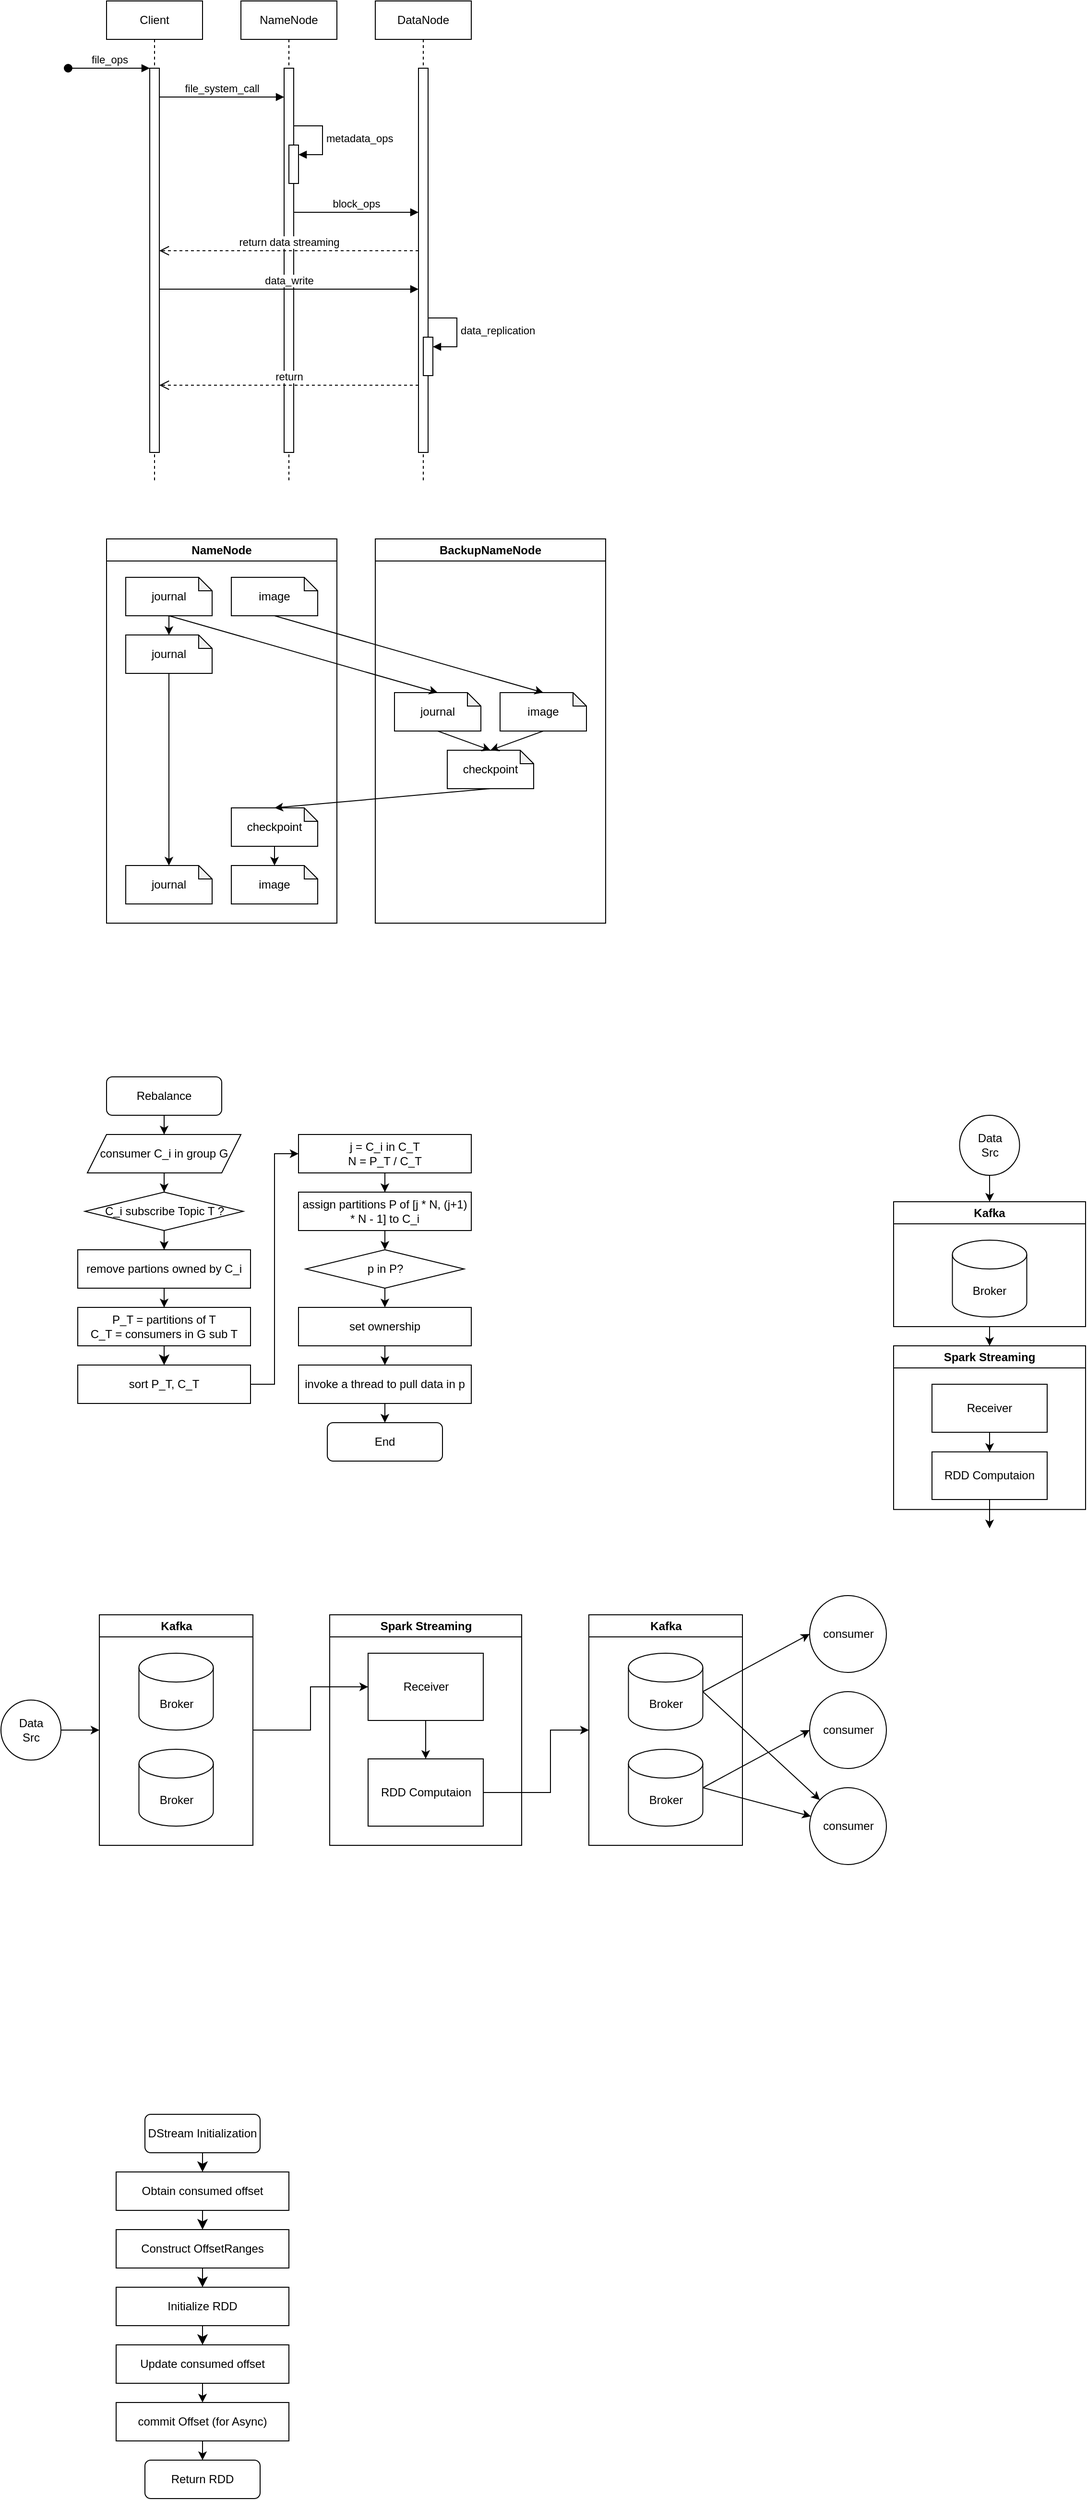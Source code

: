 <mxfile version="21.6.1" type="github">
  <diagram name="Page-1" id="2YBvvXClWsGukQMizWep">
    <mxGraphModel dx="1371" dy="613" grid="1" gridSize="10" guides="1" tooltips="1" connect="1" arrows="1" fold="1" page="1" pageScale="1" pageWidth="850" pageHeight="1100" math="0" shadow="0">
      <root>
        <mxCell id="0" />
        <mxCell id="1" parent="0" />
        <mxCell id="aM9ryv3xv72pqoxQDRHE-1" value="Client" style="shape=umlLifeline;perimeter=lifelinePerimeter;whiteSpace=wrap;html=1;container=0;dropTarget=0;collapsible=0;recursiveResize=0;outlineConnect=0;portConstraint=eastwest;newEdgeStyle={&quot;edgeStyle&quot;:&quot;elbowEdgeStyle&quot;,&quot;elbow&quot;:&quot;vertical&quot;,&quot;curved&quot;:0,&quot;rounded&quot;:0};" parent="1" vertex="1">
          <mxGeometry x="80" y="40" width="100" height="500" as="geometry" />
        </mxCell>
        <mxCell id="aM9ryv3xv72pqoxQDRHE-2" value="" style="html=1;points=[];perimeter=orthogonalPerimeter;outlineConnect=0;targetShapes=umlLifeline;portConstraint=eastwest;newEdgeStyle={&quot;edgeStyle&quot;:&quot;elbowEdgeStyle&quot;,&quot;elbow&quot;:&quot;vertical&quot;,&quot;curved&quot;:0,&quot;rounded&quot;:0};" parent="aM9ryv3xv72pqoxQDRHE-1" vertex="1">
          <mxGeometry x="45" y="70" width="10" height="400" as="geometry" />
        </mxCell>
        <mxCell id="aM9ryv3xv72pqoxQDRHE-3" value="file_ops" style="html=1;verticalAlign=bottom;startArrow=oval;endArrow=block;startSize=8;edgeStyle=elbowEdgeStyle;elbow=vertical;curved=0;rounded=0;" parent="aM9ryv3xv72pqoxQDRHE-1" target="aM9ryv3xv72pqoxQDRHE-2" edge="1">
          <mxGeometry relative="1" as="geometry">
            <mxPoint x="-40" y="70" as="sourcePoint" />
          </mxGeometry>
        </mxCell>
        <mxCell id="aM9ryv3xv72pqoxQDRHE-5" value="NameNode" style="shape=umlLifeline;perimeter=lifelinePerimeter;whiteSpace=wrap;html=1;container=0;dropTarget=0;collapsible=0;recursiveResize=0;outlineConnect=0;portConstraint=eastwest;newEdgeStyle={&quot;edgeStyle&quot;:&quot;elbowEdgeStyle&quot;,&quot;elbow&quot;:&quot;vertical&quot;,&quot;curved&quot;:0,&quot;rounded&quot;:0};" parent="1" vertex="1">
          <mxGeometry x="220" y="40" width="100" height="500" as="geometry" />
        </mxCell>
        <mxCell id="aM9ryv3xv72pqoxQDRHE-6" value="" style="html=1;points=[];perimeter=orthogonalPerimeter;outlineConnect=0;targetShapes=umlLifeline;portConstraint=eastwest;newEdgeStyle={&quot;edgeStyle&quot;:&quot;elbowEdgeStyle&quot;,&quot;elbow&quot;:&quot;vertical&quot;,&quot;curved&quot;:0,&quot;rounded&quot;:0};" parent="aM9ryv3xv72pqoxQDRHE-5" vertex="1">
          <mxGeometry x="45" y="70" width="10" height="400" as="geometry" />
        </mxCell>
        <mxCell id="w1y7XNrj_47FTtm7eLer-3" value="" style="html=1;points=[];perimeter=orthogonalPerimeter;outlineConnect=0;targetShapes=umlLifeline;portConstraint=eastwest;newEdgeStyle={&quot;edgeStyle&quot;:&quot;elbowEdgeStyle&quot;,&quot;elbow&quot;:&quot;vertical&quot;,&quot;curved&quot;:0,&quot;rounded&quot;:0};" parent="aM9ryv3xv72pqoxQDRHE-5" vertex="1">
          <mxGeometry x="50" y="150" width="10" height="40" as="geometry" />
        </mxCell>
        <mxCell id="w1y7XNrj_47FTtm7eLer-4" value="metadata_ops" style="html=1;align=left;spacingLeft=2;endArrow=block;rounded=0;edgeStyle=orthogonalEdgeStyle;curved=0;rounded=0;" parent="aM9ryv3xv72pqoxQDRHE-5" target="w1y7XNrj_47FTtm7eLer-3" edge="1">
          <mxGeometry relative="1" as="geometry">
            <mxPoint x="55" y="130" as="sourcePoint" />
            <Array as="points">
              <mxPoint x="85" y="160" />
            </Array>
          </mxGeometry>
        </mxCell>
        <mxCell id="aM9ryv3xv72pqoxQDRHE-7" value="file_system_call" style="html=1;verticalAlign=bottom;endArrow=block;edgeStyle=elbowEdgeStyle;elbow=vertical;curved=0;rounded=0;" parent="1" source="aM9ryv3xv72pqoxQDRHE-2" target="aM9ryv3xv72pqoxQDRHE-6" edge="1">
          <mxGeometry relative="1" as="geometry">
            <mxPoint x="195" y="130" as="sourcePoint" />
            <Array as="points">
              <mxPoint x="210" y="140" />
              <mxPoint x="190" y="170" />
              <mxPoint x="180" y="120" />
            </Array>
          </mxGeometry>
        </mxCell>
        <mxCell id="aM9ryv3xv72pqoxQDRHE-8" value="return data streaming" style="html=1;verticalAlign=bottom;endArrow=open;dashed=1;endSize=8;edgeStyle=elbowEdgeStyle;elbow=vertical;curved=0;rounded=0;" parent="1" source="w1y7XNrj_47FTtm7eLer-2" target="aM9ryv3xv72pqoxQDRHE-2" edge="1">
          <mxGeometry relative="1" as="geometry">
            <mxPoint x="195" y="205" as="targetPoint" />
            <Array as="points">
              <mxPoint x="230" y="300" />
              <mxPoint x="190" y="280" />
            </Array>
          </mxGeometry>
        </mxCell>
        <mxCell id="w1y7XNrj_47FTtm7eLer-1" value="DataNode" style="shape=umlLifeline;perimeter=lifelinePerimeter;whiteSpace=wrap;html=1;container=0;dropTarget=0;collapsible=0;recursiveResize=0;outlineConnect=0;portConstraint=eastwest;newEdgeStyle={&quot;edgeStyle&quot;:&quot;elbowEdgeStyle&quot;,&quot;elbow&quot;:&quot;vertical&quot;,&quot;curved&quot;:0,&quot;rounded&quot;:0};" parent="1" vertex="1">
          <mxGeometry x="360" y="40" width="100" height="500" as="geometry" />
        </mxCell>
        <mxCell id="w1y7XNrj_47FTtm7eLer-2" value="" style="html=1;points=[];perimeter=orthogonalPerimeter;outlineConnect=0;targetShapes=umlLifeline;portConstraint=eastwest;newEdgeStyle={&quot;edgeStyle&quot;:&quot;elbowEdgeStyle&quot;,&quot;elbow&quot;:&quot;vertical&quot;,&quot;curved&quot;:0,&quot;rounded&quot;:0};" parent="w1y7XNrj_47FTtm7eLer-1" vertex="1">
          <mxGeometry x="45" y="70" width="10" height="400" as="geometry" />
        </mxCell>
        <mxCell id="w1y7XNrj_47FTtm7eLer-7" value="" style="html=1;points=[];perimeter=orthogonalPerimeter;outlineConnect=0;targetShapes=umlLifeline;portConstraint=eastwest;newEdgeStyle={&quot;edgeStyle&quot;:&quot;elbowEdgeStyle&quot;,&quot;elbow&quot;:&quot;vertical&quot;,&quot;curved&quot;:0,&quot;rounded&quot;:0};" parent="w1y7XNrj_47FTtm7eLer-1" vertex="1">
          <mxGeometry x="50" y="350" width="10" height="40" as="geometry" />
        </mxCell>
        <mxCell id="w1y7XNrj_47FTtm7eLer-8" value="data_replication" style="html=1;align=left;spacingLeft=2;endArrow=block;rounded=0;edgeStyle=orthogonalEdgeStyle;curved=0;rounded=0;" parent="w1y7XNrj_47FTtm7eLer-1" target="w1y7XNrj_47FTtm7eLer-7" edge="1">
          <mxGeometry relative="1" as="geometry">
            <mxPoint x="55" y="330" as="sourcePoint" />
            <Array as="points">
              <mxPoint x="85" y="360" />
            </Array>
          </mxGeometry>
        </mxCell>
        <mxCell id="w1y7XNrj_47FTtm7eLer-5" value="block_ops" style="html=1;verticalAlign=bottom;endArrow=block;edgeStyle=elbowEdgeStyle;elbow=vertical;curved=0;rounded=0;" parent="1" source="aM9ryv3xv72pqoxQDRHE-6" target="w1y7XNrj_47FTtm7eLer-2" edge="1">
          <mxGeometry relative="1" as="geometry">
            <mxPoint x="280" y="260" as="sourcePoint" />
            <Array as="points">
              <mxPoint x="380" y="260" />
              <mxPoint x="355" y="260" />
              <mxPoint x="335" y="290" />
              <mxPoint x="325" y="240" />
            </Array>
            <mxPoint x="400" y="260" as="targetPoint" />
          </mxGeometry>
        </mxCell>
        <mxCell id="w1y7XNrj_47FTtm7eLer-6" value="data_write" style="html=1;verticalAlign=bottom;endArrow=block;edgeStyle=elbowEdgeStyle;elbow=vertical;curved=0;rounded=0;" parent="1" source="aM9ryv3xv72pqoxQDRHE-2" target="w1y7XNrj_47FTtm7eLer-2" edge="1">
          <mxGeometry width="80" relative="1" as="geometry">
            <mxPoint x="160" y="350" as="sourcePoint" />
            <mxPoint x="340" y="350" as="targetPoint" />
            <Array as="points">
              <mxPoint x="310" y="340" />
              <mxPoint x="330" y="330" />
              <mxPoint x="370" y="350" />
            </Array>
          </mxGeometry>
        </mxCell>
        <mxCell id="w1y7XNrj_47FTtm7eLer-9" value="return" style="html=1;verticalAlign=bottom;endArrow=open;dashed=1;endSize=8;edgeStyle=elbowEdgeStyle;elbow=vertical;curved=0;rounded=0;" parent="1" edge="1">
          <mxGeometry relative="1" as="geometry">
            <mxPoint x="135" y="440" as="targetPoint" />
            <Array as="points">
              <mxPoint x="230" y="440" />
              <mxPoint x="190" y="420" />
            </Array>
            <mxPoint x="405" y="440" as="sourcePoint" />
          </mxGeometry>
        </mxCell>
        <mxCell id="v54Mh32h3l0idFHRtPxM-1" value="NameNode" style="swimlane;whiteSpace=wrap;html=1;" parent="1" vertex="1">
          <mxGeometry x="80" y="600" width="240" height="400" as="geometry" />
        </mxCell>
        <mxCell id="v54Mh32h3l0idFHRtPxM-3" value="journal" style="shape=note;whiteSpace=wrap;html=1;backgroundOutline=1;darkOpacity=0.05;size=14;" parent="v54Mh32h3l0idFHRtPxM-1" vertex="1">
          <mxGeometry x="20" y="40" width="90" height="40" as="geometry" />
        </mxCell>
        <mxCell id="v54Mh32h3l0idFHRtPxM-4" value="image" style="shape=note;whiteSpace=wrap;html=1;backgroundOutline=1;darkOpacity=0.05;size=14;" parent="v54Mh32h3l0idFHRtPxM-1" vertex="1">
          <mxGeometry x="130" y="40" width="90" height="40" as="geometry" />
        </mxCell>
        <mxCell id="v54Mh32h3l0idFHRtPxM-5" value="journal" style="shape=note;whiteSpace=wrap;html=1;backgroundOutline=1;darkOpacity=0.05;size=14;" parent="v54Mh32h3l0idFHRtPxM-1" vertex="1">
          <mxGeometry x="20" y="100" width="90" height="40" as="geometry" />
        </mxCell>
        <mxCell id="v54Mh32h3l0idFHRtPxM-10" value="checkpoint" style="shape=note;whiteSpace=wrap;html=1;backgroundOutline=1;darkOpacity=0.05;size=14;" parent="v54Mh32h3l0idFHRtPxM-1" vertex="1">
          <mxGeometry x="130" y="280" width="90" height="40" as="geometry" />
        </mxCell>
        <mxCell id="v54Mh32h3l0idFHRtPxM-11" value="image" style="shape=note;whiteSpace=wrap;html=1;backgroundOutline=1;darkOpacity=0.05;size=14;" parent="v54Mh32h3l0idFHRtPxM-1" vertex="1">
          <mxGeometry x="130" y="340" width="90" height="40" as="geometry" />
        </mxCell>
        <mxCell id="v54Mh32h3l0idFHRtPxM-12" value="journal" style="shape=note;whiteSpace=wrap;html=1;backgroundOutline=1;darkOpacity=0.05;size=14;" parent="v54Mh32h3l0idFHRtPxM-1" vertex="1">
          <mxGeometry x="20" y="340" width="90" height="40" as="geometry" />
        </mxCell>
        <mxCell id="v54Mh32h3l0idFHRtPxM-13" value="" style="endArrow=classic;html=1;rounded=0;exitX=0.5;exitY=1;exitDx=0;exitDy=0;exitPerimeter=0;entryX=0.5;entryY=0;entryDx=0;entryDy=0;entryPerimeter=0;" parent="v54Mh32h3l0idFHRtPxM-1" source="v54Mh32h3l0idFHRtPxM-3" target="v54Mh32h3l0idFHRtPxM-5" edge="1">
          <mxGeometry width="50" height="50" relative="1" as="geometry">
            <mxPoint x="320" y="320" as="sourcePoint" />
            <mxPoint x="370" y="270" as="targetPoint" />
          </mxGeometry>
        </mxCell>
        <mxCell id="v54Mh32h3l0idFHRtPxM-20" value="" style="endArrow=classic;html=1;rounded=0;exitX=0.5;exitY=1;exitDx=0;exitDy=0;exitPerimeter=0;" parent="v54Mh32h3l0idFHRtPxM-1" source="v54Mh32h3l0idFHRtPxM-10" target="v54Mh32h3l0idFHRtPxM-11" edge="1">
          <mxGeometry width="50" height="50" relative="1" as="geometry">
            <mxPoint x="75" y="90" as="sourcePoint" />
            <mxPoint x="75" y="110" as="targetPoint" />
          </mxGeometry>
        </mxCell>
        <mxCell id="v54Mh32h3l0idFHRtPxM-21" value="" style="endArrow=classic;html=1;rounded=0;exitX=0.5;exitY=1;exitDx=0;exitDy=0;exitPerimeter=0;" parent="v54Mh32h3l0idFHRtPxM-1" source="v54Mh32h3l0idFHRtPxM-5" target="v54Mh32h3l0idFHRtPxM-12" edge="1">
          <mxGeometry width="50" height="50" relative="1" as="geometry">
            <mxPoint x="85" y="100" as="sourcePoint" />
            <mxPoint x="85" y="120" as="targetPoint" />
          </mxGeometry>
        </mxCell>
        <mxCell id="v54Mh32h3l0idFHRtPxM-2" value="BackupNameNode" style="swimlane;whiteSpace=wrap;html=1;" parent="1" vertex="1">
          <mxGeometry x="360" y="600" width="240" height="400" as="geometry" />
        </mxCell>
        <mxCell id="v54Mh32h3l0idFHRtPxM-6" value="journal" style="shape=note;whiteSpace=wrap;html=1;backgroundOutline=1;darkOpacity=0.05;size=14;" parent="v54Mh32h3l0idFHRtPxM-2" vertex="1">
          <mxGeometry x="20" y="160" width="90" height="40" as="geometry" />
        </mxCell>
        <mxCell id="v54Mh32h3l0idFHRtPxM-7" value="image" style="shape=note;whiteSpace=wrap;html=1;backgroundOutline=1;darkOpacity=0.05;size=14;" parent="v54Mh32h3l0idFHRtPxM-2" vertex="1">
          <mxGeometry x="130" y="160" width="90" height="40" as="geometry" />
        </mxCell>
        <mxCell id="v54Mh32h3l0idFHRtPxM-8" value="checkpoint" style="shape=note;whiteSpace=wrap;html=1;backgroundOutline=1;darkOpacity=0.05;size=14;" parent="v54Mh32h3l0idFHRtPxM-2" vertex="1">
          <mxGeometry x="75" y="220" width="90" height="40" as="geometry" />
        </mxCell>
        <mxCell id="v54Mh32h3l0idFHRtPxM-16" value="" style="endArrow=classic;html=1;rounded=0;exitX=0.5;exitY=1;exitDx=0;exitDy=0;exitPerimeter=0;entryX=0.5;entryY=0;entryDx=0;entryDy=0;entryPerimeter=0;" parent="v54Mh32h3l0idFHRtPxM-2" source="v54Mh32h3l0idFHRtPxM-6" target="v54Mh32h3l0idFHRtPxM-8" edge="1">
          <mxGeometry width="50" height="50" relative="1" as="geometry">
            <mxPoint x="-205" y="90" as="sourcePoint" />
            <mxPoint x="75" y="170" as="targetPoint" />
          </mxGeometry>
        </mxCell>
        <mxCell id="v54Mh32h3l0idFHRtPxM-17" value="" style="endArrow=classic;html=1;rounded=0;exitX=0.5;exitY=1;exitDx=0;exitDy=0;exitPerimeter=0;entryX=0.5;entryY=0;entryDx=0;entryDy=0;entryPerimeter=0;" parent="v54Mh32h3l0idFHRtPxM-2" source="v54Mh32h3l0idFHRtPxM-7" target="v54Mh32h3l0idFHRtPxM-8" edge="1">
          <mxGeometry width="50" height="50" relative="1" as="geometry">
            <mxPoint x="75" y="210" as="sourcePoint" />
            <mxPoint x="130" y="230" as="targetPoint" />
          </mxGeometry>
        </mxCell>
        <mxCell id="v54Mh32h3l0idFHRtPxM-14" value="" style="endArrow=classic;html=1;rounded=0;exitX=0.5;exitY=1;exitDx=0;exitDy=0;exitPerimeter=0;entryX=0.5;entryY=0;entryDx=0;entryDy=0;entryPerimeter=0;" parent="1" source="v54Mh32h3l0idFHRtPxM-3" target="v54Mh32h3l0idFHRtPxM-6" edge="1">
          <mxGeometry width="50" height="50" relative="1" as="geometry">
            <mxPoint x="400" y="920" as="sourcePoint" />
            <mxPoint x="450" y="870" as="targetPoint" />
          </mxGeometry>
        </mxCell>
        <mxCell id="v54Mh32h3l0idFHRtPxM-15" value="" style="endArrow=classic;html=1;rounded=0;exitX=0.5;exitY=1;exitDx=0;exitDy=0;exitPerimeter=0;entryX=0.5;entryY=0;entryDx=0;entryDy=0;entryPerimeter=0;" parent="1" source="v54Mh32h3l0idFHRtPxM-4" target="v54Mh32h3l0idFHRtPxM-7" edge="1">
          <mxGeometry width="50" height="50" relative="1" as="geometry">
            <mxPoint x="155" y="750" as="sourcePoint" />
            <mxPoint x="390" y="790" as="targetPoint" />
          </mxGeometry>
        </mxCell>
        <mxCell id="v54Mh32h3l0idFHRtPxM-18" value="" style="endArrow=classic;html=1;rounded=0;exitX=0.5;exitY=1;exitDx=0;exitDy=0;exitPerimeter=0;entryX=0.5;entryY=0;entryDx=0;entryDy=0;entryPerimeter=0;" parent="1" source="v54Mh32h3l0idFHRtPxM-8" target="v54Mh32h3l0idFHRtPxM-10" edge="1">
          <mxGeometry width="50" height="50" relative="1" as="geometry">
            <mxPoint x="545" y="810" as="sourcePoint" />
            <mxPoint x="490" y="830" as="targetPoint" />
          </mxGeometry>
        </mxCell>
        <mxCell id="BjLEI25kc3lY-3g5dACi-4" value="" style="edgeStyle=orthogonalEdgeStyle;rounded=0;orthogonalLoop=1;jettySize=auto;html=1;" parent="1" source="BjLEI25kc3lY-3g5dACi-1" target="BjLEI25kc3lY-3g5dACi-3" edge="1">
          <mxGeometry relative="1" as="geometry" />
        </mxCell>
        <mxCell id="BjLEI25kc3lY-3g5dACi-1" value="Rebalance" style="rounded=1;whiteSpace=wrap;html=1;" parent="1" vertex="1">
          <mxGeometry x="80" y="1160" width="120" height="40" as="geometry" />
        </mxCell>
        <mxCell id="BjLEI25kc3lY-3g5dACi-12" value="" style="edgeStyle=orthogonalEdgeStyle;rounded=0;orthogonalLoop=1;jettySize=auto;html=1;" parent="1" source="BjLEI25kc3lY-3g5dACi-2" target="BjLEI25kc3lY-3g5dACi-9" edge="1">
          <mxGeometry relative="1" as="geometry" />
        </mxCell>
        <mxCell id="BjLEI25kc3lY-3g5dACi-2" value="remove partions owned by C_i" style="rounded=0;whiteSpace=wrap;html=1;" parent="1" vertex="1">
          <mxGeometry x="50" y="1340" width="180" height="40" as="geometry" />
        </mxCell>
        <mxCell id="BjLEI25kc3lY-3g5dACi-7" value="" style="edgeStyle=orthogonalEdgeStyle;rounded=0;orthogonalLoop=1;jettySize=auto;html=1;" parent="1" source="BjLEI25kc3lY-3g5dACi-3" target="BjLEI25kc3lY-3g5dACi-5" edge="1">
          <mxGeometry relative="1" as="geometry" />
        </mxCell>
        <mxCell id="BjLEI25kc3lY-3g5dACi-3" value="consumer C_i in group G" style="shape=parallelogram;perimeter=parallelogramPerimeter;whiteSpace=wrap;html=1;fixedSize=1;" parent="1" vertex="1">
          <mxGeometry x="60" y="1220" width="160" height="40" as="geometry" />
        </mxCell>
        <mxCell id="BjLEI25kc3lY-3g5dACi-8" value="" style="edgeStyle=orthogonalEdgeStyle;rounded=0;orthogonalLoop=1;jettySize=auto;html=1;" parent="1" source="BjLEI25kc3lY-3g5dACi-5" target="BjLEI25kc3lY-3g5dACi-2" edge="1">
          <mxGeometry relative="1" as="geometry" />
        </mxCell>
        <mxCell id="BjLEI25kc3lY-3g5dACi-5" value="C_i subscribe Topic T ?" style="rhombus;whiteSpace=wrap;html=1;" parent="1" vertex="1">
          <mxGeometry x="57.5" y="1280" width="165" height="40" as="geometry" />
        </mxCell>
        <mxCell id="WjBOkaREf3bzk7RmlkT_-1" style="edgeStyle=none;curved=1;rounded=0;orthogonalLoop=1;jettySize=auto;html=1;exitX=0.5;exitY=1;exitDx=0;exitDy=0;entryX=0.5;entryY=0;entryDx=0;entryDy=0;fontSize=12;startSize=8;endSize=8;" edge="1" parent="1" source="BjLEI25kc3lY-3g5dACi-9" target="BjLEI25kc3lY-3g5dACi-10">
          <mxGeometry relative="1" as="geometry" />
        </mxCell>
        <mxCell id="BjLEI25kc3lY-3g5dACi-9" value="P_T = partitions of T&lt;br&gt;C_T = consumers in G sub T" style="rounded=0;whiteSpace=wrap;html=1;" parent="1" vertex="1">
          <mxGeometry x="50" y="1400" width="180" height="40" as="geometry" />
        </mxCell>
        <mxCell id="BjLEI25kc3lY-3g5dACi-19" style="edgeStyle=orthogonalEdgeStyle;rounded=0;orthogonalLoop=1;jettySize=auto;html=1;exitX=1;exitY=0.5;exitDx=0;exitDy=0;entryX=0;entryY=0.5;entryDx=0;entryDy=0;" parent="1" source="BjLEI25kc3lY-3g5dACi-10" target="BjLEI25kc3lY-3g5dACi-11" edge="1">
          <mxGeometry relative="1" as="geometry" />
        </mxCell>
        <mxCell id="BjLEI25kc3lY-3g5dACi-10" value="sort P_T, C_T" style="rounded=0;whiteSpace=wrap;html=1;" parent="1" vertex="1">
          <mxGeometry x="50" y="1460" width="180" height="40" as="geometry" />
        </mxCell>
        <mxCell id="BjLEI25kc3lY-3g5dACi-20" style="edgeStyle=orthogonalEdgeStyle;rounded=0;orthogonalLoop=1;jettySize=auto;html=1;exitX=0.5;exitY=1;exitDx=0;exitDy=0;" parent="1" source="BjLEI25kc3lY-3g5dACi-11" target="BjLEI25kc3lY-3g5dACi-13" edge="1">
          <mxGeometry relative="1" as="geometry" />
        </mxCell>
        <mxCell id="BjLEI25kc3lY-3g5dACi-11" value="j = C_i in C_T&lt;br&gt;N = P_T / C_T" style="rounded=0;whiteSpace=wrap;html=1;" parent="1" vertex="1">
          <mxGeometry x="280" y="1220" width="180" height="40" as="geometry" />
        </mxCell>
        <mxCell id="BjLEI25kc3lY-3g5dACi-21" style="edgeStyle=orthogonalEdgeStyle;rounded=0;orthogonalLoop=1;jettySize=auto;html=1;exitX=0.5;exitY=1;exitDx=0;exitDy=0;entryX=0.5;entryY=0;entryDx=0;entryDy=0;" parent="1" source="BjLEI25kc3lY-3g5dACi-13" target="BjLEI25kc3lY-3g5dACi-14" edge="1">
          <mxGeometry relative="1" as="geometry" />
        </mxCell>
        <mxCell id="BjLEI25kc3lY-3g5dACi-13" value="assign partitions P of [j * N, (j+1) * N - 1] to C_i" style="rounded=0;whiteSpace=wrap;html=1;" parent="1" vertex="1">
          <mxGeometry x="280" y="1280" width="180" height="40" as="geometry" />
        </mxCell>
        <mxCell id="BjLEI25kc3lY-3g5dACi-22" style="edgeStyle=orthogonalEdgeStyle;rounded=0;orthogonalLoop=1;jettySize=auto;html=1;exitX=0.5;exitY=1;exitDx=0;exitDy=0;entryX=0.5;entryY=0;entryDx=0;entryDy=0;" parent="1" source="BjLEI25kc3lY-3g5dACi-14" target="BjLEI25kc3lY-3g5dACi-15" edge="1">
          <mxGeometry relative="1" as="geometry" />
        </mxCell>
        <mxCell id="BjLEI25kc3lY-3g5dACi-14" value="p in P?" style="rhombus;whiteSpace=wrap;html=1;" parent="1" vertex="1">
          <mxGeometry x="287.5" y="1340" width="165" height="40" as="geometry" />
        </mxCell>
        <mxCell id="BjLEI25kc3lY-3g5dACi-23" style="edgeStyle=orthogonalEdgeStyle;rounded=0;orthogonalLoop=1;jettySize=auto;html=1;exitX=0.5;exitY=1;exitDx=0;exitDy=0;entryX=0.5;entryY=0;entryDx=0;entryDy=0;" parent="1" source="BjLEI25kc3lY-3g5dACi-15" target="BjLEI25kc3lY-3g5dACi-17" edge="1">
          <mxGeometry relative="1" as="geometry" />
        </mxCell>
        <mxCell id="BjLEI25kc3lY-3g5dACi-15" value="set ownership" style="rounded=0;whiteSpace=wrap;html=1;" parent="1" vertex="1">
          <mxGeometry x="280" y="1400" width="180" height="40" as="geometry" />
        </mxCell>
        <mxCell id="BjLEI25kc3lY-3g5dACi-24" style="edgeStyle=orthogonalEdgeStyle;rounded=0;orthogonalLoop=1;jettySize=auto;html=1;exitX=0.5;exitY=1;exitDx=0;exitDy=0;entryX=0.5;entryY=0;entryDx=0;entryDy=0;" parent="1" source="BjLEI25kc3lY-3g5dACi-17" target="BjLEI25kc3lY-3g5dACi-18" edge="1">
          <mxGeometry relative="1" as="geometry" />
        </mxCell>
        <mxCell id="BjLEI25kc3lY-3g5dACi-17" value="invoke a thread to pull data in p" style="rounded=0;whiteSpace=wrap;html=1;" parent="1" vertex="1">
          <mxGeometry x="280" y="1460" width="180" height="40" as="geometry" />
        </mxCell>
        <mxCell id="BjLEI25kc3lY-3g5dACi-18" value="End" style="rounded=1;whiteSpace=wrap;html=1;" parent="1" vertex="1">
          <mxGeometry x="310" y="1520" width="120" height="40" as="geometry" />
        </mxCell>
        <mxCell id="guV7griK0PbX0vjCUKAA-14" style="edgeStyle=orthogonalEdgeStyle;rounded=0;orthogonalLoop=1;jettySize=auto;html=1;exitX=1;exitY=0.5;exitDx=0;exitDy=0;" parent="1" source="guV7griK0PbX0vjCUKAA-2" target="guV7griK0PbX0vjCUKAA-11" edge="1">
          <mxGeometry relative="1" as="geometry" />
        </mxCell>
        <mxCell id="guV7griK0PbX0vjCUKAA-2" value="Kafka" style="swimlane;whiteSpace=wrap;html=1;" parent="1" vertex="1">
          <mxGeometry x="72.5" y="1720" width="160" height="240" as="geometry" />
        </mxCell>
        <mxCell id="guV7griK0PbX0vjCUKAA-1" value="Broker" style="shape=cylinder3;whiteSpace=wrap;html=1;boundedLbl=1;backgroundOutline=1;size=15;rotation=0;" parent="guV7griK0PbX0vjCUKAA-2" vertex="1">
          <mxGeometry x="41.25" y="40" width="77.5" height="80" as="geometry" />
        </mxCell>
        <mxCell id="guV7griK0PbX0vjCUKAA-3" value="Broker" style="shape=cylinder3;whiteSpace=wrap;html=1;boundedLbl=1;backgroundOutline=1;size=15;rotation=0;" parent="guV7griK0PbX0vjCUKAA-2" vertex="1">
          <mxGeometry x="41.25" y="140" width="77.5" height="80" as="geometry" />
        </mxCell>
        <mxCell id="guV7griK0PbX0vjCUKAA-8" style="edgeStyle=orthogonalEdgeStyle;rounded=0;orthogonalLoop=1;jettySize=auto;html=1;entryX=0;entryY=0.5;entryDx=0;entryDy=0;" parent="1" source="guV7griK0PbX0vjCUKAA-4" target="guV7griK0PbX0vjCUKAA-2" edge="1">
          <mxGeometry relative="1" as="geometry" />
        </mxCell>
        <mxCell id="guV7griK0PbX0vjCUKAA-4" value="Data&lt;br&gt;Src" style="ellipse;whiteSpace=wrap;html=1;aspect=fixed;" parent="1" vertex="1">
          <mxGeometry x="-30" y="1808.75" width="62.5" height="62.5" as="geometry" />
        </mxCell>
        <mxCell id="guV7griK0PbX0vjCUKAA-9" value="Spark Streaming" style="swimlane;whiteSpace=wrap;html=1;" parent="1" vertex="1">
          <mxGeometry x="312.5" y="1720" width="200" height="240" as="geometry" />
        </mxCell>
        <mxCell id="guV7griK0PbX0vjCUKAA-13" value="" style="edgeStyle=orthogonalEdgeStyle;rounded=0;orthogonalLoop=1;jettySize=auto;html=1;" parent="guV7griK0PbX0vjCUKAA-9" source="guV7griK0PbX0vjCUKAA-11" target="guV7griK0PbX0vjCUKAA-12" edge="1">
          <mxGeometry relative="1" as="geometry" />
        </mxCell>
        <mxCell id="guV7griK0PbX0vjCUKAA-11" value="Receiver" style="rounded=0;whiteSpace=wrap;html=1;" parent="guV7griK0PbX0vjCUKAA-9" vertex="1">
          <mxGeometry x="40" y="40" width="120" height="70" as="geometry" />
        </mxCell>
        <mxCell id="guV7griK0PbX0vjCUKAA-12" value="RDD Computaion" style="rounded=0;whiteSpace=wrap;html=1;" parent="guV7griK0PbX0vjCUKAA-9" vertex="1">
          <mxGeometry x="40" y="150" width="120" height="70" as="geometry" />
        </mxCell>
        <mxCell id="guV7griK0PbX0vjCUKAA-15" value="Spark Streaming" style="swimlane;whiteSpace=wrap;html=1;" parent="1" vertex="1">
          <mxGeometry x="900" y="1440" width="200" height="170.4" as="geometry" />
        </mxCell>
        <mxCell id="guV7griK0PbX0vjCUKAA-16" value="" style="edgeStyle=orthogonalEdgeStyle;rounded=0;orthogonalLoop=1;jettySize=auto;html=1;" parent="guV7griK0PbX0vjCUKAA-15" source="guV7griK0PbX0vjCUKAA-17" target="guV7griK0PbX0vjCUKAA-18" edge="1">
          <mxGeometry relative="1" as="geometry" />
        </mxCell>
        <mxCell id="guV7griK0PbX0vjCUKAA-17" value="Receiver" style="rounded=0;whiteSpace=wrap;html=1;" parent="guV7griK0PbX0vjCUKAA-15" vertex="1">
          <mxGeometry x="40" y="40" width="120" height="50" as="geometry" />
        </mxCell>
        <mxCell id="guV7griK0PbX0vjCUKAA-18" value="RDD Computaion" style="rounded=0;whiteSpace=wrap;html=1;" parent="guV7griK0PbX0vjCUKAA-15" vertex="1">
          <mxGeometry x="40" y="110.4" width="120" height="49.6" as="geometry" />
        </mxCell>
        <mxCell id="guV7griK0PbX0vjCUKAA-26" style="edgeStyle=orthogonalEdgeStyle;rounded=0;orthogonalLoop=1;jettySize=auto;html=1;exitX=0.5;exitY=1;exitDx=0;exitDy=0;entryX=0.5;entryY=0;entryDx=0;entryDy=0;" parent="1" source="guV7griK0PbX0vjCUKAA-19" target="guV7griK0PbX0vjCUKAA-15" edge="1">
          <mxGeometry relative="1" as="geometry" />
        </mxCell>
        <mxCell id="guV7griK0PbX0vjCUKAA-19" value="Kafka" style="swimlane;whiteSpace=wrap;html=1;" parent="1" vertex="1">
          <mxGeometry x="900" y="1290" width="200" height="130" as="geometry" />
        </mxCell>
        <mxCell id="guV7griK0PbX0vjCUKAA-20" value="Broker" style="shape=cylinder3;whiteSpace=wrap;html=1;boundedLbl=1;backgroundOutline=1;size=15;rotation=0;" parent="guV7griK0PbX0vjCUKAA-19" vertex="1">
          <mxGeometry x="61.25" y="40" width="77.5" height="80" as="geometry" />
        </mxCell>
        <mxCell id="guV7griK0PbX0vjCUKAA-27" style="edgeStyle=orthogonalEdgeStyle;rounded=0;orthogonalLoop=1;jettySize=auto;html=1;entryX=0.5;entryY=0;entryDx=0;entryDy=0;" parent="1" source="guV7griK0PbX0vjCUKAA-23" target="guV7griK0PbX0vjCUKAA-19" edge="1">
          <mxGeometry relative="1" as="geometry" />
        </mxCell>
        <mxCell id="guV7griK0PbX0vjCUKAA-23" value="Data&lt;br&gt;Src" style="ellipse;whiteSpace=wrap;html=1;aspect=fixed;" parent="1" vertex="1">
          <mxGeometry x="968.75" y="1200" width="62.5" height="62.5" as="geometry" />
        </mxCell>
        <mxCell id="guV7griK0PbX0vjCUKAA-25" value="" style="edgeStyle=orthogonalEdgeStyle;rounded=0;orthogonalLoop=1;jettySize=auto;html=1;exitX=0.5;exitY=1;exitDx=0;exitDy=0;" parent="1" source="guV7griK0PbX0vjCUKAA-18" edge="1">
          <mxGeometry relative="1" as="geometry">
            <mxPoint x="1010" y="1529.6" as="sourcePoint" />
            <mxPoint x="1000" y="1630" as="targetPoint" />
          </mxGeometry>
        </mxCell>
        <mxCell id="guV7griK0PbX0vjCUKAA-28" value="Kafka" style="swimlane;whiteSpace=wrap;html=1;" parent="1" vertex="1">
          <mxGeometry x="582.5" y="1720" width="160" height="240" as="geometry" />
        </mxCell>
        <mxCell id="guV7griK0PbX0vjCUKAA-29" value="Broker" style="shape=cylinder3;whiteSpace=wrap;html=1;boundedLbl=1;backgroundOutline=1;size=15;rotation=0;" parent="guV7griK0PbX0vjCUKAA-28" vertex="1">
          <mxGeometry x="41.25" y="40" width="77.5" height="80" as="geometry" />
        </mxCell>
        <mxCell id="guV7griK0PbX0vjCUKAA-30" value="Broker" style="shape=cylinder3;whiteSpace=wrap;html=1;boundedLbl=1;backgroundOutline=1;size=15;rotation=0;" parent="guV7griK0PbX0vjCUKAA-28" vertex="1">
          <mxGeometry x="41.25" y="140" width="77.5" height="80" as="geometry" />
        </mxCell>
        <mxCell id="guV7griK0PbX0vjCUKAA-31" style="edgeStyle=orthogonalEdgeStyle;rounded=0;orthogonalLoop=1;jettySize=auto;html=1;exitX=1;exitY=0.5;exitDx=0;exitDy=0;entryX=0;entryY=0.5;entryDx=0;entryDy=0;" parent="1" source="guV7griK0PbX0vjCUKAA-12" target="guV7griK0PbX0vjCUKAA-28" edge="1">
          <mxGeometry relative="1" as="geometry">
            <Array as="points">
              <mxPoint x="542.5" y="1905" />
              <mxPoint x="542.5" y="1840" />
            </Array>
          </mxGeometry>
        </mxCell>
        <mxCell id="guV7griK0PbX0vjCUKAA-33" value="consumer" style="ellipse;whiteSpace=wrap;html=1;aspect=fixed;" parent="1" vertex="1">
          <mxGeometry x="812.5" y="1700" width="80" height="80" as="geometry" />
        </mxCell>
        <mxCell id="guV7griK0PbX0vjCUKAA-34" value="consumer" style="ellipse;whiteSpace=wrap;html=1;aspect=fixed;" parent="1" vertex="1">
          <mxGeometry x="812.5" y="1800" width="80" height="80" as="geometry" />
        </mxCell>
        <mxCell id="guV7griK0PbX0vjCUKAA-35" value="consumer" style="ellipse;whiteSpace=wrap;html=1;aspect=fixed;" parent="1" vertex="1">
          <mxGeometry x="812.5" y="1900" width="80" height="80" as="geometry" />
        </mxCell>
        <mxCell id="guV7griK0PbX0vjCUKAA-37" value="" style="endArrow=classic;html=1;rounded=0;exitX=1;exitY=0.5;exitDx=0;exitDy=0;exitPerimeter=0;entryX=0;entryY=0.5;entryDx=0;entryDy=0;" parent="1" source="guV7griK0PbX0vjCUKAA-29" target="guV7griK0PbX0vjCUKAA-33" edge="1">
          <mxGeometry width="50" height="50" relative="1" as="geometry">
            <mxPoint x="642.5" y="1660" as="sourcePoint" />
            <mxPoint x="692.5" y="1610" as="targetPoint" />
          </mxGeometry>
        </mxCell>
        <mxCell id="guV7griK0PbX0vjCUKAA-38" value="" style="endArrow=classic;html=1;rounded=0;exitX=1;exitY=0.5;exitDx=0;exitDy=0;exitPerimeter=0;" parent="1" source="guV7griK0PbX0vjCUKAA-29" target="guV7griK0PbX0vjCUKAA-35" edge="1">
          <mxGeometry width="50" height="50" relative="1" as="geometry">
            <mxPoint x="711.5" y="1810" as="sourcePoint" />
            <mxPoint x="822.5" y="1770" as="targetPoint" />
          </mxGeometry>
        </mxCell>
        <mxCell id="guV7griK0PbX0vjCUKAA-39" value="" style="endArrow=classic;html=1;rounded=0;exitX=1;exitY=0.5;exitDx=0;exitDy=0;exitPerimeter=0;entryX=0;entryY=0.5;entryDx=0;entryDy=0;" parent="1" source="guV7griK0PbX0vjCUKAA-30" target="guV7griK0PbX0vjCUKAA-34" edge="1">
          <mxGeometry width="50" height="50" relative="1" as="geometry">
            <mxPoint x="721.5" y="1820" as="sourcePoint" />
            <mxPoint x="832.5" y="1780" as="targetPoint" />
          </mxGeometry>
        </mxCell>
        <mxCell id="guV7griK0PbX0vjCUKAA-40" value="" style="endArrow=classic;html=1;rounded=0;exitX=1;exitY=0.5;exitDx=0;exitDy=0;exitPerimeter=0;" parent="1" source="guV7griK0PbX0vjCUKAA-30" target="guV7griK0PbX0vjCUKAA-35" edge="1">
          <mxGeometry width="50" height="50" relative="1" as="geometry">
            <mxPoint x="731.5" y="1830" as="sourcePoint" />
            <mxPoint x="842.5" y="1790" as="targetPoint" />
          </mxGeometry>
        </mxCell>
        <mxCell id="WjBOkaREf3bzk7RmlkT_-2" style="edgeStyle=orthogonalEdgeStyle;rounded=0;orthogonalLoop=1;jettySize=auto;html=1;exitX=0.5;exitY=1;exitDx=0;exitDy=0;entryX=0.5;entryY=0;entryDx=0;entryDy=0;" edge="1" parent="1" source="WjBOkaREf3bzk7RmlkT_-3" target="WjBOkaREf3bzk7RmlkT_-5">
          <mxGeometry relative="1" as="geometry" />
        </mxCell>
        <mxCell id="WjBOkaREf3bzk7RmlkT_-3" value="Update consumed offset" style="rounded=0;whiteSpace=wrap;html=1;" vertex="1" parent="1">
          <mxGeometry x="90" y="2480" width="180" height="40" as="geometry" />
        </mxCell>
        <mxCell id="WjBOkaREf3bzk7RmlkT_-4" style="edgeStyle=orthogonalEdgeStyle;rounded=0;orthogonalLoop=1;jettySize=auto;html=1;exitX=0.5;exitY=1;exitDx=0;exitDy=0;entryX=0.5;entryY=0;entryDx=0;entryDy=0;" edge="1" parent="1" source="WjBOkaREf3bzk7RmlkT_-5" target="WjBOkaREf3bzk7RmlkT_-6">
          <mxGeometry relative="1" as="geometry" />
        </mxCell>
        <mxCell id="WjBOkaREf3bzk7RmlkT_-5" value="commit Offset (for Async)" style="rounded=0;whiteSpace=wrap;html=1;" vertex="1" parent="1">
          <mxGeometry x="90" y="2540" width="180" height="40" as="geometry" />
        </mxCell>
        <mxCell id="WjBOkaREf3bzk7RmlkT_-6" value="Return RDD" style="rounded=1;whiteSpace=wrap;html=1;" vertex="1" parent="1">
          <mxGeometry x="120" y="2600" width="120" height="40" as="geometry" />
        </mxCell>
        <mxCell id="WjBOkaREf3bzk7RmlkT_-11" style="edgeStyle=none;curved=1;rounded=0;orthogonalLoop=1;jettySize=auto;html=1;exitX=0.5;exitY=1;exitDx=0;exitDy=0;entryX=0.5;entryY=0;entryDx=0;entryDy=0;fontSize=12;startSize=8;endSize=8;" edge="1" parent="1" source="WjBOkaREf3bzk7RmlkT_-7" target="WjBOkaREf3bzk7RmlkT_-8">
          <mxGeometry relative="1" as="geometry" />
        </mxCell>
        <mxCell id="WjBOkaREf3bzk7RmlkT_-7" value="DStream Initialization" style="rounded=1;whiteSpace=wrap;html=1;" vertex="1" parent="1">
          <mxGeometry x="120" y="2240" width="120" height="40" as="geometry" />
        </mxCell>
        <mxCell id="WjBOkaREf3bzk7RmlkT_-12" style="edgeStyle=none;curved=1;rounded=0;orthogonalLoop=1;jettySize=auto;html=1;exitX=0.5;exitY=1;exitDx=0;exitDy=0;entryX=0.5;entryY=0;entryDx=0;entryDy=0;fontSize=12;startSize=8;endSize=8;" edge="1" parent="1" source="WjBOkaREf3bzk7RmlkT_-8" target="WjBOkaREf3bzk7RmlkT_-9">
          <mxGeometry relative="1" as="geometry" />
        </mxCell>
        <mxCell id="WjBOkaREf3bzk7RmlkT_-8" value="Obtain consumed offset" style="rounded=0;whiteSpace=wrap;html=1;" vertex="1" parent="1">
          <mxGeometry x="90" y="2300" width="180" height="40" as="geometry" />
        </mxCell>
        <mxCell id="WjBOkaREf3bzk7RmlkT_-13" style="edgeStyle=none;curved=1;rounded=0;orthogonalLoop=1;jettySize=auto;html=1;exitX=0.5;exitY=1;exitDx=0;exitDy=0;entryX=0.5;entryY=0;entryDx=0;entryDy=0;fontSize=12;startSize=8;endSize=8;" edge="1" parent="1" source="WjBOkaREf3bzk7RmlkT_-9" target="WjBOkaREf3bzk7RmlkT_-10">
          <mxGeometry relative="1" as="geometry" />
        </mxCell>
        <mxCell id="WjBOkaREf3bzk7RmlkT_-9" value="Construct OffsetRanges" style="rounded=0;whiteSpace=wrap;html=1;" vertex="1" parent="1">
          <mxGeometry x="90" y="2360" width="180" height="40" as="geometry" />
        </mxCell>
        <mxCell id="WjBOkaREf3bzk7RmlkT_-14" style="edgeStyle=none;curved=1;rounded=0;orthogonalLoop=1;jettySize=auto;html=1;exitX=0.5;exitY=1;exitDx=0;exitDy=0;entryX=0.5;entryY=0;entryDx=0;entryDy=0;fontSize=12;startSize=8;endSize=8;" edge="1" parent="1" source="WjBOkaREf3bzk7RmlkT_-10" target="WjBOkaREf3bzk7RmlkT_-3">
          <mxGeometry relative="1" as="geometry" />
        </mxCell>
        <mxCell id="WjBOkaREf3bzk7RmlkT_-10" value="Initialize RDD" style="rounded=0;whiteSpace=wrap;html=1;" vertex="1" parent="1">
          <mxGeometry x="90" y="2420" width="180" height="40" as="geometry" />
        </mxCell>
      </root>
    </mxGraphModel>
  </diagram>
</mxfile>
